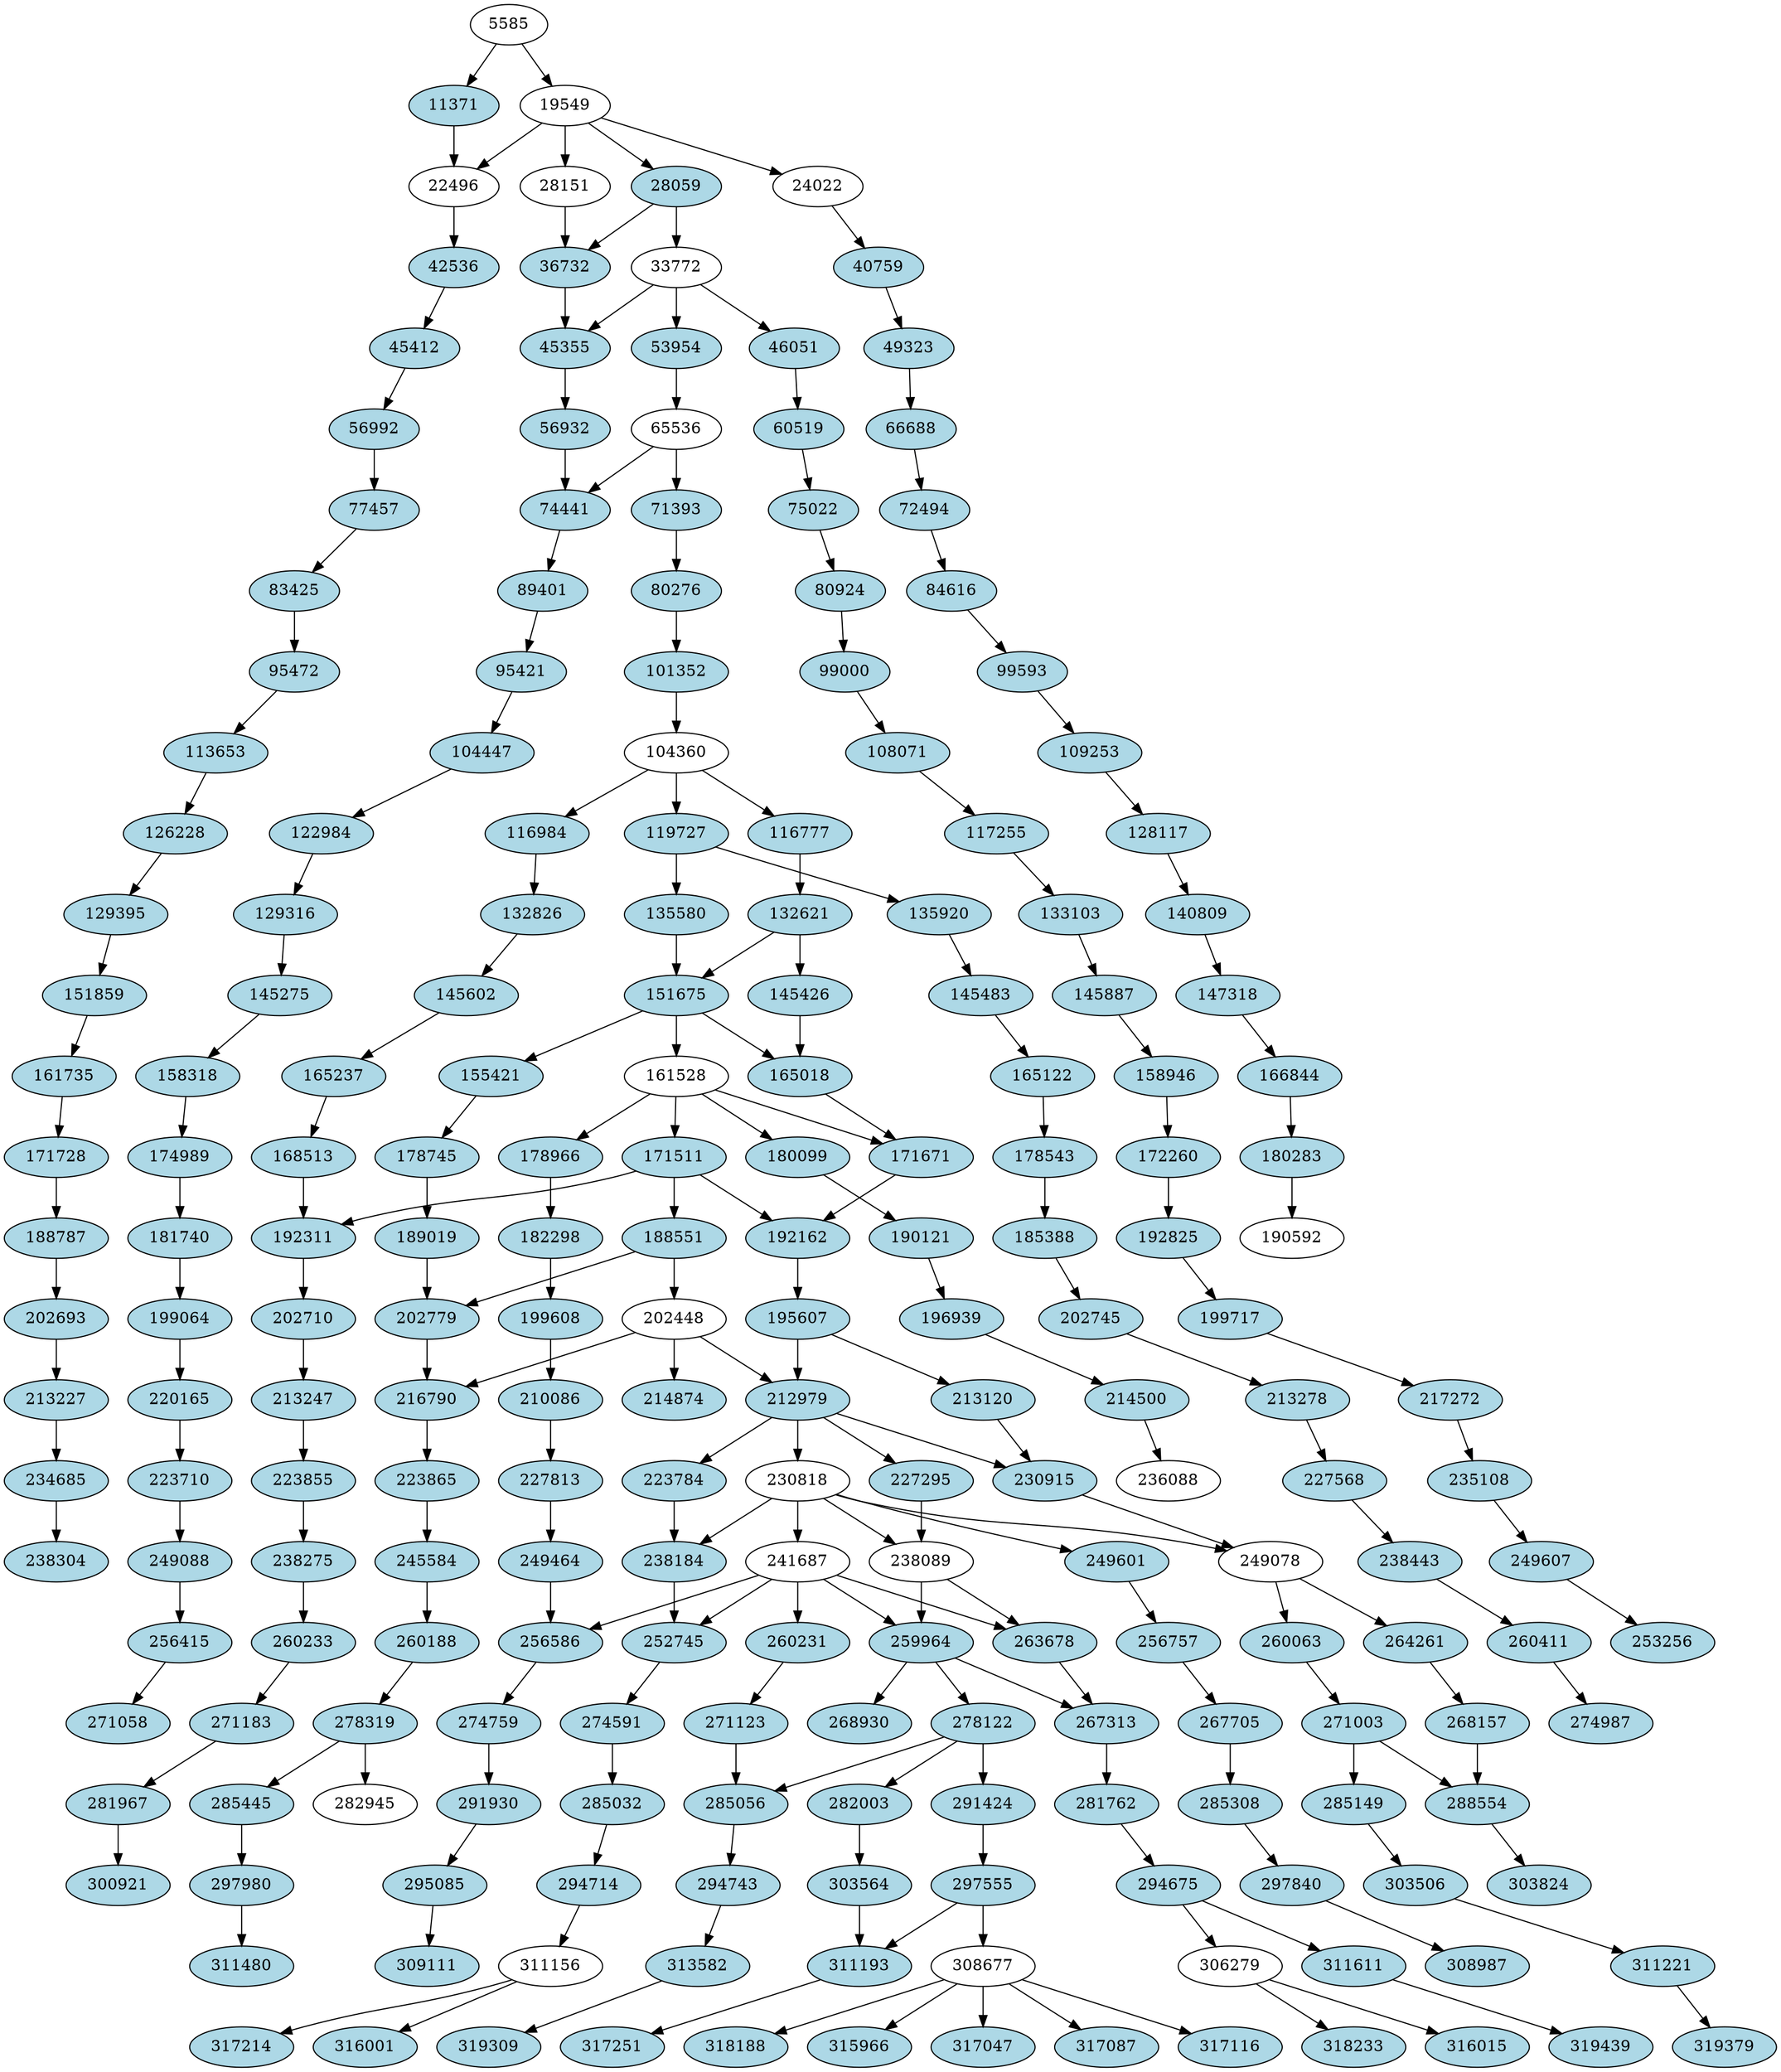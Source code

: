 digraph {
    5585 -> 11371;
    5585 -> 19549;
    11371 -> 22496;
    19549 -> 22496;
    19549 -> 24022;
    19549 -> 28059;
    19549 -> 28151;
    22496 -> 42536;
    24022 -> 40759;
    28059 -> 33772;
    28059 -> 36732;
    28151 -> 36732;
    33772 -> 45355;
    33772 -> 46051;
    33772 -> 53954;
    36732 -> 45355;
    40759 -> 49323;
    42536 -> 45412;
    45355 -> 56932;
    45412 -> 56992;
    46051 -> 60519;
    49323 -> 66688;
    53954 -> 65536;
    56932 -> 74441;
    56992 -> 77457;
    60519 -> 75022;
    65536 -> 71393;
    65536 -> 74441;
    66688 -> 72494;
    71393 -> 80276;
    72494 -> 84616;
    74441 -> 89401;
    75022 -> 80924;
    77457 -> 83425;
    80276 -> 101352;
    80924 -> 99000;
    83425 -> 95472;
    84616 -> 99593;
    89401 -> 95421;
    95421 -> 104447;
    95472 -> 113653;
    99000 -> 108071;
    99593 -> 109253;
    101352 -> 104360;
    104360 -> 116777;
    104360 -> 116984;
    104360 -> 119727;
    104447 -> 122984;
    108071 -> 117255;
    109253 -> 128117;
    113653 -> 126228;
    116777 -> 132621;
    116984 -> 132826;
    117255 -> 133103;
    119727 -> 135580;
    119727 -> 135920;
    122984 -> 129316;
    126228 -> 129395;
    128117 -> 140809;
    129316 -> 145275;
    129395 -> 151859;
    132621 -> 145426;
    132621 -> 151675;
    132826 -> 145602;
    133103 -> 145887;
    135580 -> 151675;
    135920 -> 145483;
    140809 -> 147318;
    145275 -> 158318;
    145426 -> 165018;
    145483 -> 165122;
    145602 -> 165237;
    145887 -> 158946;
    147318 -> 166844;
    151675 -> 155421;
    151675 -> 161528;
    151675 -> 165018;
    151859 -> 161735;
    155421 -> 178745;
    158318 -> 174989;
    158946 -> 172260;
    161528 -> 171511;
    161528 -> 171671;
    161528 -> 178966;
    161528 -> 180099;
    161735 -> 171728;
    165018 -> 171671;
    165122 -> 178543;
    165237 -> 168513;
    166844 -> 180283;
    168513 -> 192311;
    171511 -> 188551;
    171511 -> 192162;
    171511 -> 192311;
    171671 -> 192162;
    171728 -> 188787;
    172260 -> 192825;
    174989 -> 181740;
    178543 -> 185388;
    178745 -> 189019;
    178966 -> 182298;
    180099 -> 190121;
    180283 -> 190592;
    181740 -> 199064;
    182298 -> 199608;
    185388 -> 202745;
    188551 -> 202448;
    188551 -> 202779;
    188787 -> 202693;
    189019 -> 202779;
    190121 -> 196939;
    192162 -> 195607;
    192311 -> 202710;
    192825 -> 199717;
    195607 -> 212979;
    195607 -> 213120;
    196939 -> 214500;
    199064 -> 220165;
    199608 -> 210086;
    199717 -> 217272;
    202448 -> 212979;
    202448 -> 214874;
    202448 -> 216790;
    202693 -> 213227;
    202710 -> 213247;
    202745 -> 213278;
    202779 -> 216790;
    210086 -> 227813;
    212979 -> 223784;
    212979 -> 227295;
    212979 -> 230818;
    212979 -> 230915;
    213120 -> 230915;
    213227 -> 234685;
    213247 -> 223855;
    213278 -> 227568;
    214500 -> 236088;
    216790 -> 223865;
    217272 -> 235108;
    220165 -> 223710;
    223710 -> 249088;
    223784 -> 238184;
    223855 -> 238275;
    223865 -> 245584;
    227295 -> 238089;
    227568 -> 238443;
    227813 -> 249464;
    230818 -> 238089;
    230818 -> 238184;
    230818 -> 241687;
    230818 -> 249078;
    230818 -> 249601;
    230915 -> 249078;
    234685 -> 238304;
    235108 -> 249607;
    238089 -> 259964;
    238089 -> 263678;
    238184 -> 252745;
    238275 -> 260233;
    238443 -> 260411;
    241687 -> 252745;
    241687 -> 256586;
    241687 -> 259964;
    241687 -> 260231;
    241687 -> 263678;
    245584 -> 260188;
    249078 -> 260063;
    249078 -> 264261;
    249088 -> 256415;
    249464 -> 256586;
    249601 -> 256757;
    249607 -> 253256;
    252745 -> 274591;
    256415 -> 271058;
    256586 -> 274759;
    256757 -> 267705;
    259964 -> 267313;
    259964 -> 268930;
    259964 -> 278122;
    260063 -> 271003;
    260188 -> 278319;
    260231 -> 271123;
    260233 -> 271183;
    260411 -> 274987;
    263678 -> 267313;
    264261 -> 268157;
    267313 -> 281762;
    267705 -> 285308;
    268157 -> 288554;
    271003 -> 285149;
    271003 -> 288554;
    271123 -> 285056;
    271183 -> 281967;
    274591 -> 285032;
    274759 -> 291930;
    278122 -> 282003;
    278122 -> 285056;
    278122 -> 291424;
    278319 -> 282945;
    278319 -> 285445;
    281762 -> 294675;
    281967 -> 300921;
    282003 -> 303564;
    285032 -> 294714;
    285056 -> 294743;
    285149 -> 303506;
    285308 -> 297840;
    285445 -> 297980;
    288554 -> 303824;
    291424 -> 297555;
    291930 -> 295085;
    294675 -> 306279;
    294675 -> 311611;
    294714 -> 311156;
    294743 -> 313582;
    295085 -> 309111;
    297555 -> 308677;
    297555 -> 311193;
    297840 -> 308987;
    297980 -> 311480;
    303506 -> 311221;
    303564 -> 311193;
    306279 -> 316015;
    306279 -> 318233;
    308677 -> 315966;
    308677 -> 317047;
    308677 -> 317087;
    308677 -> 317116;
    308677 -> 318188;
    311156 -> 316001;
    311156 -> 317214;
    311193 -> 317251;
    311221 -> 319379;
    311611 -> 319439;
    313582 -> 319309;
//colored bisimilar nodes
288554[style=filled, fillcolor=lightblue];
318188[style=filled, fillcolor=lightblue];
196939[style=filled, fillcolor=lightblue];
161735[style=filled, fillcolor=lightblue];
116777[style=filled, fillcolor=lightblue];
72494[style=filled, fillcolor=lightblue];
199608[style=filled, fillcolor=lightblue];
165018[style=filled, fillcolor=lightblue];
311611[style=filled, fillcolor=lightblue];
178966[style=filled, fillcolor=lightblue];
267705[style=filled, fillcolor=lightblue];
140809[style=filled, fillcolor=lightblue];
214500[style=filled, fillcolor=lightblue];
220165[style=filled, fillcolor=lightblue];
165237[style=filled, fillcolor=lightblue];
260063[style=filled, fillcolor=lightblue];
53954[style=filled, fillcolor=lightblue];
223784[style=filled, fillcolor=lightblue];
66688[style=filled, fillcolor=lightblue];
101352[style=filled, fillcolor=lightblue];
119727[style=filled, fillcolor=lightblue];
212979[style=filled, fillcolor=lightblue];
234685[style=filled, fillcolor=lightblue];
11371[style=filled, fillcolor=lightblue];
192825[style=filled, fillcolor=lightblue];
171511[style=filled, fillcolor=lightblue];
174989[style=filled, fillcolor=lightblue];
235108[style=filled, fillcolor=lightblue];
252745[style=filled, fillcolor=lightblue];
238304[style=filled, fillcolor=lightblue];
264261[style=filled, fillcolor=lightblue];
297555[style=filled, fillcolor=lightblue];
188787[style=filled, fillcolor=lightblue];
263678[style=filled, fillcolor=lightblue];
99000[style=filled, fillcolor=lightblue];
216790[style=filled, fillcolor=lightblue];
40759[style=filled, fillcolor=lightblue];
45355[style=filled, fillcolor=lightblue];
227568[style=filled, fillcolor=lightblue];
260233[style=filled, fillcolor=lightblue];
178543[style=filled, fillcolor=lightblue];
281762[style=filled, fillcolor=lightblue];
285056[style=filled, fillcolor=lightblue];
185388[style=filled, fillcolor=lightblue];
249607[style=filled, fillcolor=lightblue];
300921[style=filled, fillcolor=lightblue];
311221[style=filled, fillcolor=lightblue];
245584[style=filled, fillcolor=lightblue];
192162[style=filled, fillcolor=lightblue];
108071[style=filled, fillcolor=lightblue];
126228[style=filled, fillcolor=lightblue];
145483[style=filled, fillcolor=lightblue];
271123[style=filled, fillcolor=lightblue];
317214[style=filled, fillcolor=lightblue];
171671[style=filled, fillcolor=lightblue];
278122[style=filled, fillcolor=lightblue];
182298[style=filled, fillcolor=lightblue];
36732[style=filled, fillcolor=lightblue];
145887[style=filled, fillcolor=lightblue];
260188[style=filled, fillcolor=lightblue];
104447[style=filled, fillcolor=lightblue];
113653[style=filled, fillcolor=lightblue];
133103[style=filled, fillcolor=lightblue];
271058[style=filled, fillcolor=lightblue];
282003[style=filled, fillcolor=lightblue];
109253[style=filled, fillcolor=lightblue];
294675[style=filled, fillcolor=lightblue];
227813[style=filled, fillcolor=lightblue];
285032[style=filled, fillcolor=lightblue];
132621[style=filled, fillcolor=lightblue];
271183[style=filled, fillcolor=lightblue];
213120[style=filled, fillcolor=lightblue];
158318[style=filled, fillcolor=lightblue];
249601[style=filled, fillcolor=lightblue];
311193[style=filled, fillcolor=lightblue];
259964[style=filled, fillcolor=lightblue];
309111[style=filled, fillcolor=lightblue];
319309[style=filled, fillcolor=lightblue];
49323[style=filled, fillcolor=lightblue];
199717[style=filled, fillcolor=lightblue];
214874[style=filled, fillcolor=lightblue];
192311[style=filled, fillcolor=lightblue];
202779[style=filled, fillcolor=lightblue];
178745[style=filled, fillcolor=lightblue];
238184[style=filled, fillcolor=lightblue];
271003[style=filled, fillcolor=lightblue];
56992[style=filled, fillcolor=lightblue];
303564[style=filled, fillcolor=lightblue];
313582[style=filled, fillcolor=lightblue];
129316[style=filled, fillcolor=lightblue];
135920[style=filled, fillcolor=lightblue];
274987[style=filled, fillcolor=lightblue];
303506[style=filled, fillcolor=lightblue];
311480[style=filled, fillcolor=lightblue];
84616[style=filled, fillcolor=lightblue];
75022[style=filled, fillcolor=lightblue];
294714[style=filled, fillcolor=lightblue];
80276[style=filled, fillcolor=lightblue];
135580[style=filled, fillcolor=lightblue];
256586[style=filled, fillcolor=lightblue];
117255[style=filled, fillcolor=lightblue];
230915[style=filled, fillcolor=lightblue];
249464[style=filled, fillcolor=lightblue];
278319[style=filled, fillcolor=lightblue];
318233[style=filled, fillcolor=lightblue];
316001[style=filled, fillcolor=lightblue];
319439[style=filled, fillcolor=lightblue];
80924[style=filled, fillcolor=lightblue];
171728[style=filled, fillcolor=lightblue];
202710[style=filled, fillcolor=lightblue];
256415[style=filled, fillcolor=lightblue];
151859[style=filled, fillcolor=lightblue];
165122[style=filled, fillcolor=lightblue];
317251[style=filled, fillcolor=lightblue];
42536[style=filled, fillcolor=lightblue];
151675[style=filled, fillcolor=lightblue];
189019[style=filled, fillcolor=lightblue];
168513[style=filled, fillcolor=lightblue];
249088[style=filled, fillcolor=lightblue];
253256[style=filled, fillcolor=lightblue];
238443[style=filled, fillcolor=lightblue];
268157[style=filled, fillcolor=lightblue];
303824[style=filled, fillcolor=lightblue];
317047[style=filled, fillcolor=lightblue];
180099[style=filled, fillcolor=lightblue];
180283[style=filled, fillcolor=lightblue];
172260[style=filled, fillcolor=lightblue];
260231[style=filled, fillcolor=lightblue];
83425[style=filled, fillcolor=lightblue];
166844[style=filled, fillcolor=lightblue];
308987[style=filled, fillcolor=lightblue];
155421[style=filled, fillcolor=lightblue];
223865[style=filled, fillcolor=lightblue];
213278[style=filled, fillcolor=lightblue];
77457[style=filled, fillcolor=lightblue];
285308[style=filled, fillcolor=lightblue];
316015[style=filled, fillcolor=lightblue];
129395[style=filled, fillcolor=lightblue];
202693[style=filled, fillcolor=lightblue];
295085[style=filled, fillcolor=lightblue];
132826[style=filled, fillcolor=lightblue];
285149[style=filled, fillcolor=lightblue];
267313[style=filled, fillcolor=lightblue];
210086[style=filled, fillcolor=lightblue];
28059[style=filled, fillcolor=lightblue];
297980[style=filled, fillcolor=lightblue];
56932[style=filled, fillcolor=lightblue];
285445[style=filled, fillcolor=lightblue];
274759[style=filled, fillcolor=lightblue];
317116[style=filled, fillcolor=lightblue];
60519[style=filled, fillcolor=lightblue];
158946[style=filled, fillcolor=lightblue];
281967[style=filled, fillcolor=lightblue];
217272[style=filled, fillcolor=lightblue];
122984[style=filled, fillcolor=lightblue];
145602[style=filled, fillcolor=lightblue];
223855[style=filled, fillcolor=lightblue];
45412[style=filled, fillcolor=lightblue];
116984[style=filled, fillcolor=lightblue];
95472[style=filled, fillcolor=lightblue];
291424[style=filled, fillcolor=lightblue];
202745[style=filled, fillcolor=lightblue];
145275[style=filled, fillcolor=lightblue];
268930[style=filled, fillcolor=lightblue];
223710[style=filled, fillcolor=lightblue];
227295[style=filled, fillcolor=lightblue];
256757[style=filled, fillcolor=lightblue];
199064[style=filled, fillcolor=lightblue];
274591[style=filled, fillcolor=lightblue];
71393[style=filled, fillcolor=lightblue];
99593[style=filled, fillcolor=lightblue];
297840[style=filled, fillcolor=lightblue];
74441[style=filled, fillcolor=lightblue];
145426[style=filled, fillcolor=lightblue];
238275[style=filled, fillcolor=lightblue];
128117[style=filled, fillcolor=lightblue];
317087[style=filled, fillcolor=lightblue];
213247[style=filled, fillcolor=lightblue];
95421[style=filled, fillcolor=lightblue];
46051[style=filled, fillcolor=lightblue];
195607[style=filled, fillcolor=lightblue];
260411[style=filled, fillcolor=lightblue];
147318[style=filled, fillcolor=lightblue];
181740[style=filled, fillcolor=lightblue];
213227[style=filled, fillcolor=lightblue];
319379[style=filled, fillcolor=lightblue];
190121[style=filled, fillcolor=lightblue];
291930[style=filled, fillcolor=lightblue];
188551[style=filled, fillcolor=lightblue];
315966[style=filled, fillcolor=lightblue];
89401[style=filled, fillcolor=lightblue];
294743[style=filled, fillcolor=lightblue];
//[style=filled, fillcolor=lightblue];
}
